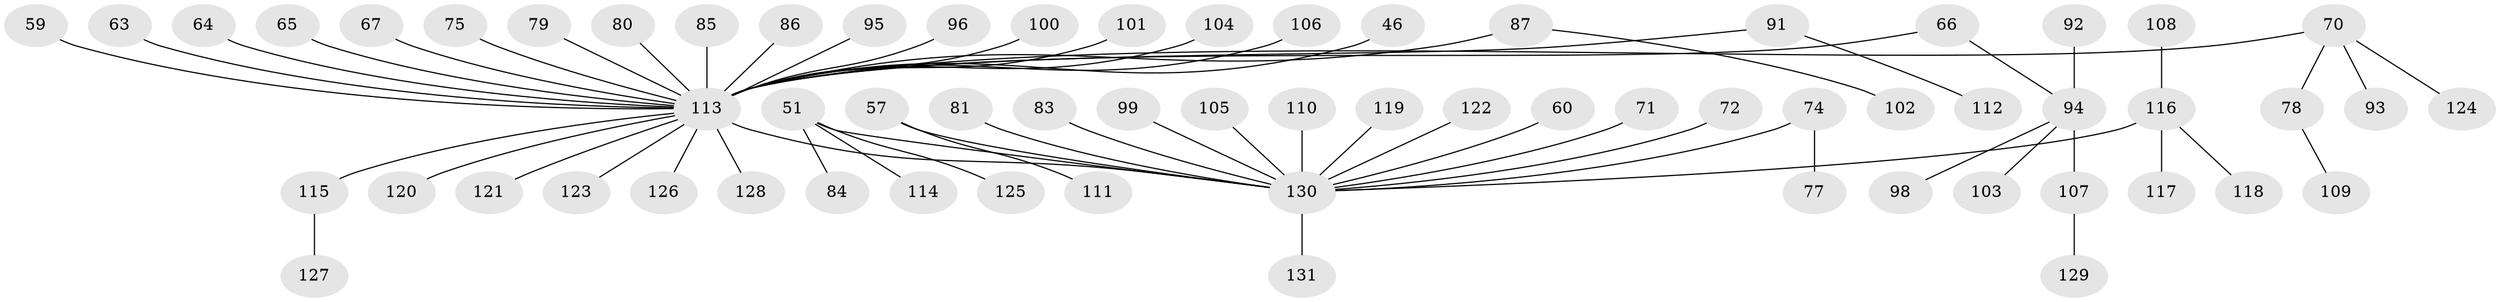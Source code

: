 // original degree distribution, {6: 0.007633587786259542, 4: 0.11450381679389313, 3: 0.12213740458015267, 5: 0.022900763358778626, 7: 0.007633587786259542, 1: 0.5038167938931297, 2: 0.22137404580152673}
// Generated by graph-tools (version 1.1) at 2025/53/03/09/25 04:53:22]
// undirected, 65 vertices, 64 edges
graph export_dot {
graph [start="1"]
  node [color=gray90,style=filled];
  46;
  51 [super="+40"];
  57 [super="+54"];
  59;
  60;
  63;
  64;
  65;
  66;
  67;
  70;
  71;
  72;
  74;
  75;
  77;
  78;
  79;
  80;
  81;
  83;
  84;
  85;
  86;
  87;
  91 [super="+26+49+76"];
  92;
  93;
  94 [super="+73"];
  95;
  96;
  98;
  99;
  100;
  101;
  102;
  103;
  104;
  105;
  106;
  107;
  108;
  109;
  110;
  111;
  112;
  113 [super="+19+82+29+23+90+38+69+97+43+31+41+61"];
  114;
  115;
  116 [super="+35+88+89"];
  117;
  118;
  119;
  120;
  121;
  122;
  123;
  124;
  125;
  126;
  127;
  128;
  129;
  130 [super="+34+52+47+16+36+37+50"];
  131;
  46 -- 113;
  51 -- 84;
  51 -- 114;
  51 -- 125;
  51 -- 130;
  57 -- 130;
  57 -- 111;
  59 -- 113;
  60 -- 130;
  63 -- 113;
  64 -- 113;
  65 -- 113;
  66 -- 94;
  66 -- 113;
  67 -- 113;
  70 -- 78;
  70 -- 93;
  70 -- 124;
  70 -- 113;
  71 -- 130;
  72 -- 130;
  74 -- 77;
  74 -- 130;
  75 -- 113;
  78 -- 109;
  79 -- 113;
  80 -- 113;
  81 -- 130;
  83 -- 130;
  85 -- 113;
  86 -- 113;
  87 -- 102;
  87 -- 113;
  91 -- 112;
  91 -- 113;
  92 -- 94;
  94 -- 98;
  94 -- 103;
  94 -- 107;
  95 -- 113;
  96 -- 113;
  99 -- 130;
  100 -- 113;
  101 -- 113;
  104 -- 113;
  105 -- 130;
  106 -- 113;
  107 -- 129;
  108 -- 116;
  110 -- 130;
  113 -- 130;
  113 -- 121;
  113 -- 126;
  113 -- 123;
  113 -- 115;
  113 -- 128;
  113 -- 120;
  115 -- 127;
  116 -- 117;
  116 -- 130;
  116 -- 118;
  119 -- 130;
  122 -- 130;
  130 -- 131;
}
